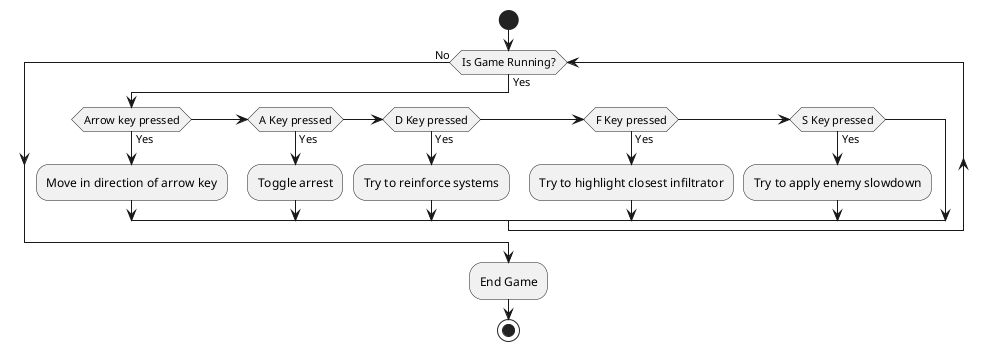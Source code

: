 @startuml
start
while (Is Game Running?) is (Yes)
    if (Arrow key pressed) then (Yes)
        :Move in direction of arrow key;
    elseif (A Key pressed) then (Yes)
        :Toggle arrest;
    elseif (D Key pressed) then (Yes)
        :Try to reinforce systems;
    elseif (F Key pressed) then (Yes)
        :Try to highlight closest infiltrator;
    elseif (S Key pressed) then (Yes)
        :Try to apply enemy slowdown;
    endif
endwhile (No)
:End Game;
stop
@enduml
